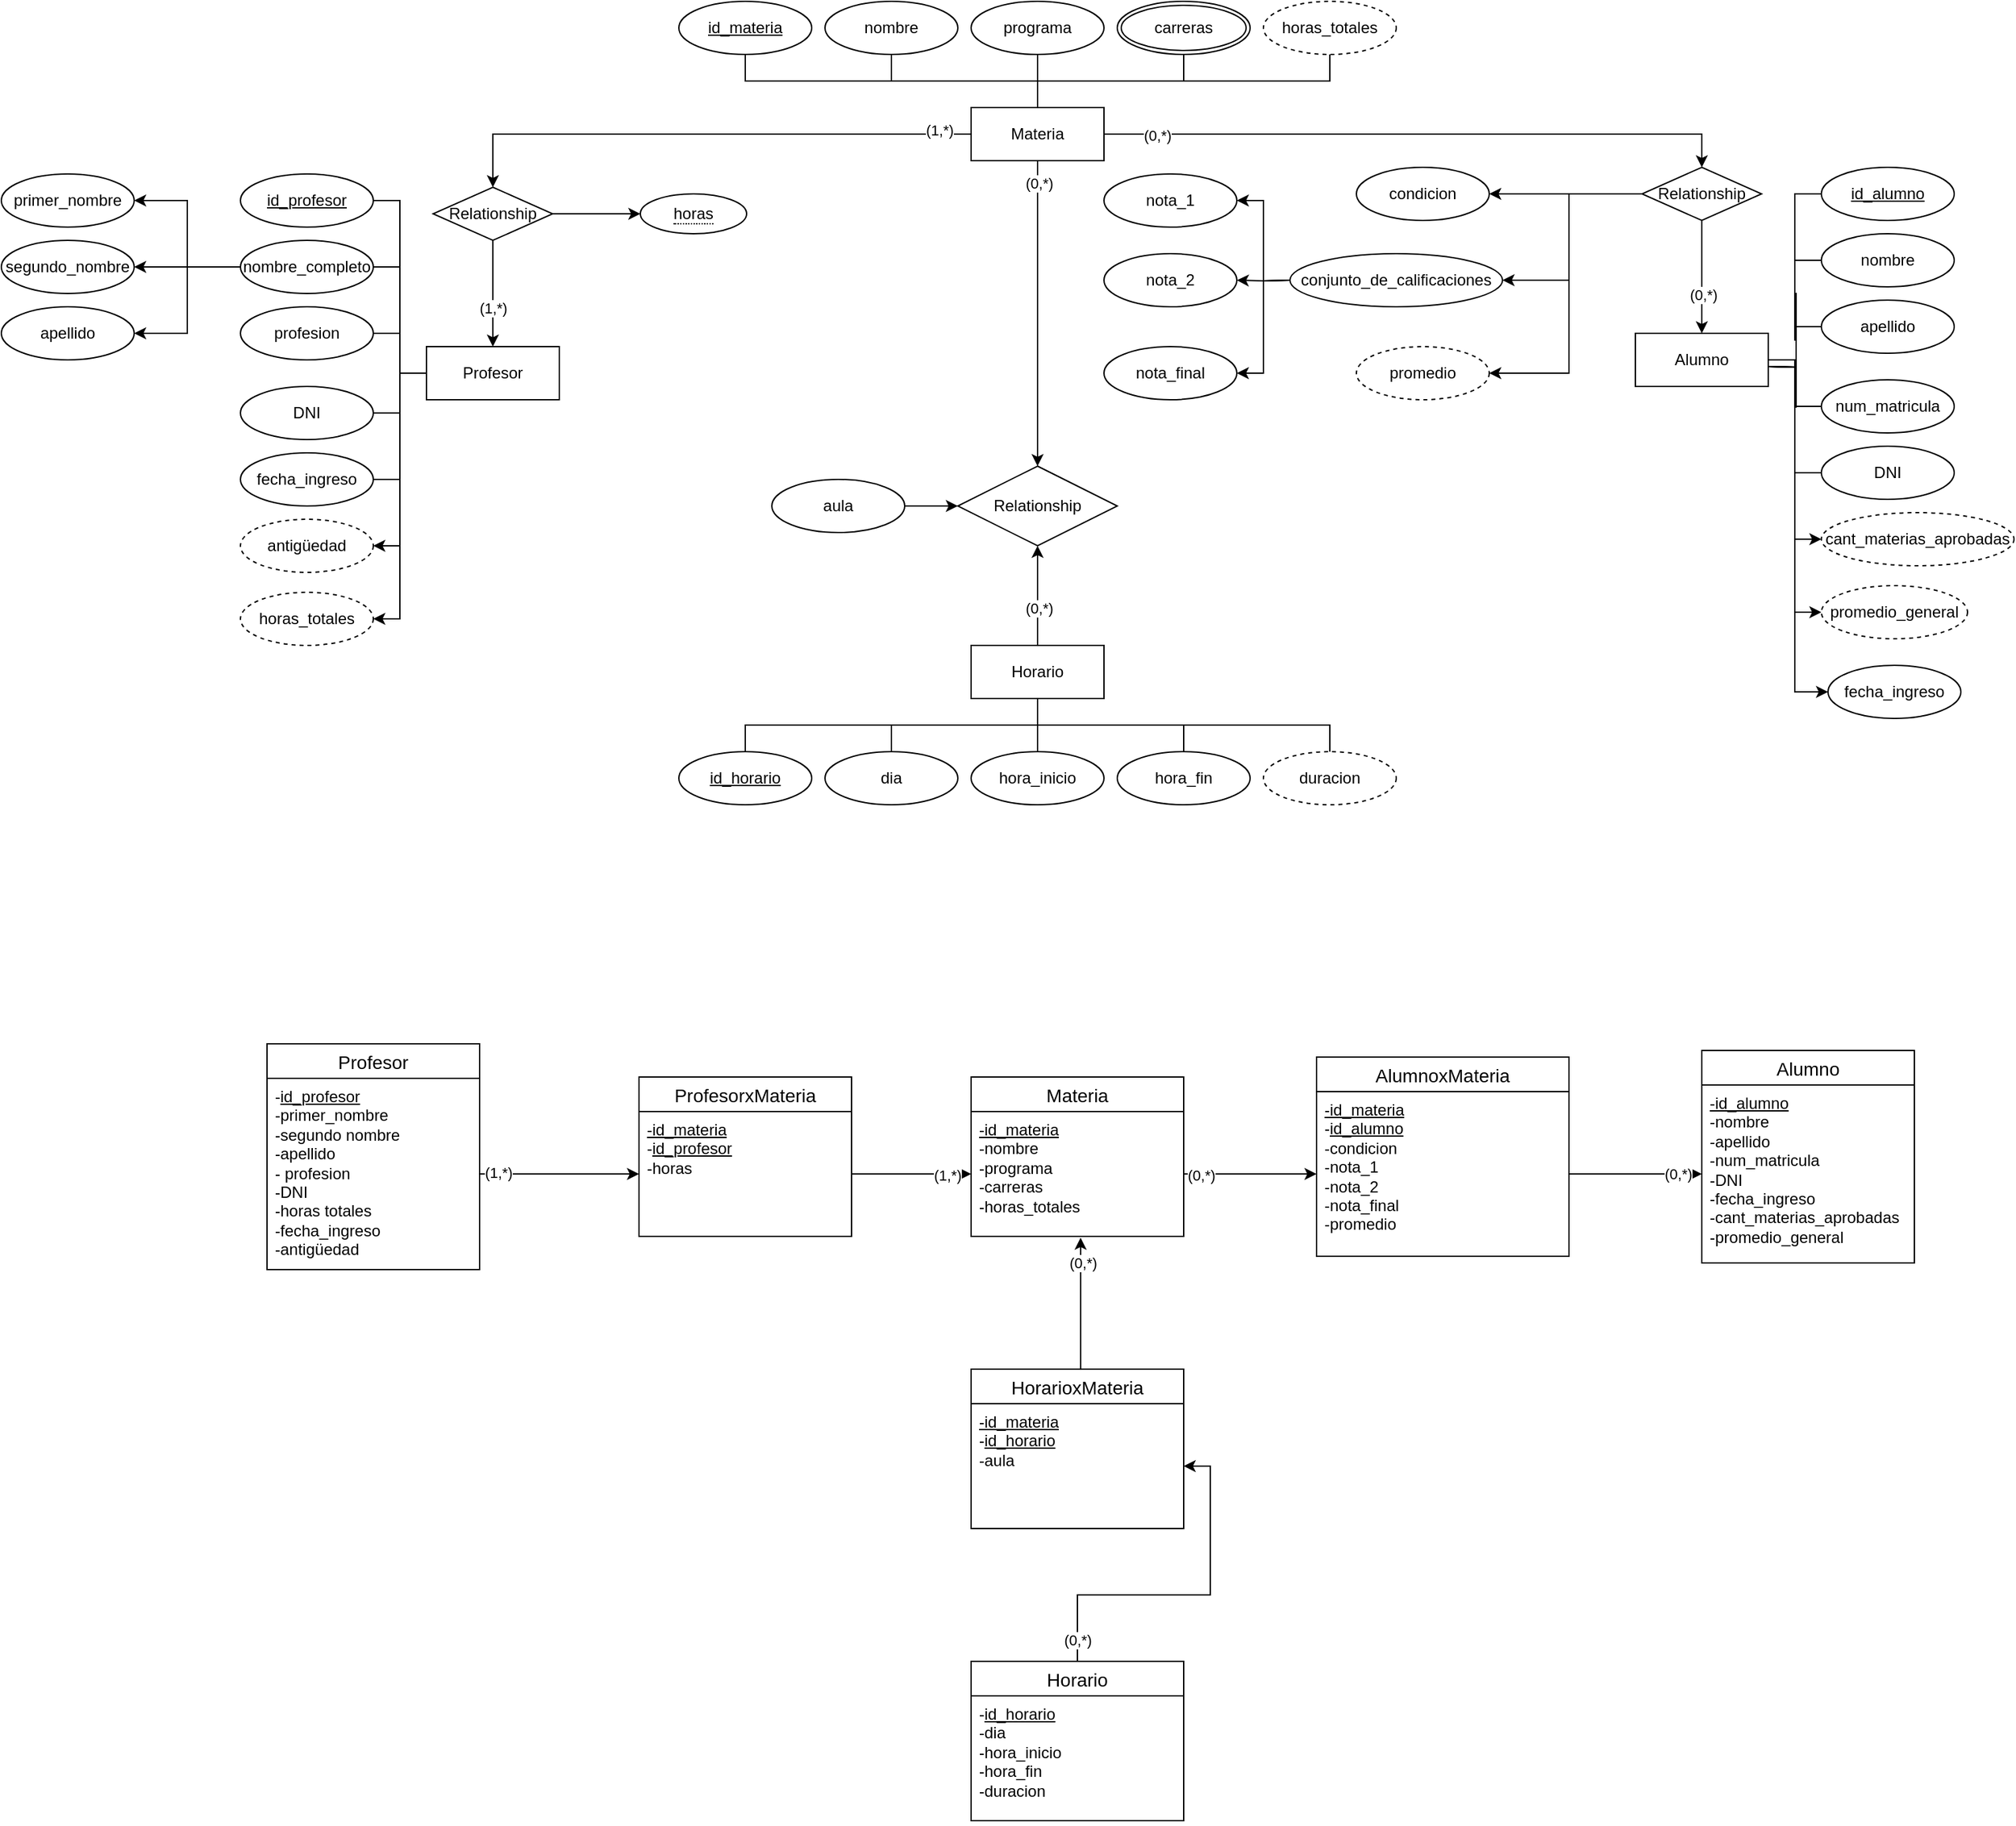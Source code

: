 <mxfile version="21.1.2" type="device">
  <diagram name="Página-1" id="XmGxFaE3mnlU_NUjQFGg">
    <mxGraphModel dx="798" dy="582" grid="1" gridSize="10" guides="1" tooltips="1" connect="1" arrows="1" fold="1" page="0" pageScale="1" pageWidth="827" pageHeight="1169" math="0" shadow="0">
      <root>
        <mxCell id="0" />
        <mxCell id="1" parent="0" />
        <mxCell id="asxP7VaCUAAhCk6-8vd_-1" value="id_materia" style="ellipse;whiteSpace=wrap;html=1;align=center;fontStyle=4;rounded=0;" vertex="1" parent="1">
          <mxGeometry x="1270" y="120" width="100" height="40" as="geometry" />
        </mxCell>
        <mxCell id="asxP7VaCUAAhCk6-8vd_-2" value="nombre" style="ellipse;whiteSpace=wrap;html=1;align=center;rounded=0;" vertex="1" parent="1">
          <mxGeometry x="1380" y="120" width="100" height="40" as="geometry" />
        </mxCell>
        <mxCell id="asxP7VaCUAAhCk6-8vd_-3" value="programa" style="ellipse;whiteSpace=wrap;html=1;align=center;rounded=0;" vertex="1" parent="1">
          <mxGeometry x="1490" y="120" width="100" height="40" as="geometry" />
        </mxCell>
        <mxCell id="asxP7VaCUAAhCk6-8vd_-6" style="edgeStyle=orthogonalEdgeStyle;rounded=0;orthogonalLoop=1;jettySize=auto;html=1;endArrow=none;endFill=0;" edge="1" parent="1" source="asxP7VaCUAAhCk6-8vd_-11" target="asxP7VaCUAAhCk6-8vd_-1">
          <mxGeometry relative="1" as="geometry">
            <Array as="points">
              <mxPoint x="1540" y="180" />
              <mxPoint x="1320" y="180" />
            </Array>
          </mxGeometry>
        </mxCell>
        <mxCell id="asxP7VaCUAAhCk6-8vd_-7" style="edgeStyle=orthogonalEdgeStyle;rounded=0;orthogonalLoop=1;jettySize=auto;html=1;entryX=0.5;entryY=1;entryDx=0;entryDy=0;endArrow=none;endFill=0;" edge="1" parent="1" source="asxP7VaCUAAhCk6-8vd_-11" target="asxP7VaCUAAhCk6-8vd_-2">
          <mxGeometry relative="1" as="geometry">
            <Array as="points">
              <mxPoint x="1540" y="180" />
              <mxPoint x="1430" y="180" />
            </Array>
          </mxGeometry>
        </mxCell>
        <mxCell id="asxP7VaCUAAhCk6-8vd_-8" style="edgeStyle=orthogonalEdgeStyle;rounded=0;orthogonalLoop=1;jettySize=auto;html=1;entryX=0.5;entryY=1;entryDx=0;entryDy=0;endArrow=none;endFill=0;" edge="1" parent="1" source="asxP7VaCUAAhCk6-8vd_-11" target="asxP7VaCUAAhCk6-8vd_-3">
          <mxGeometry relative="1" as="geometry" />
        </mxCell>
        <mxCell id="asxP7VaCUAAhCk6-8vd_-9" style="edgeStyle=orthogonalEdgeStyle;rounded=0;orthogonalLoop=1;jettySize=auto;html=1;endArrow=none;endFill=0;" edge="1" parent="1" source="asxP7VaCUAAhCk6-8vd_-11">
          <mxGeometry relative="1" as="geometry">
            <Array as="points">
              <mxPoint x="1540" y="180" />
              <mxPoint x="1650" y="180" />
            </Array>
            <mxPoint x="1650" y="160" as="targetPoint" />
          </mxGeometry>
        </mxCell>
        <mxCell id="asxP7VaCUAAhCk6-8vd_-10" style="edgeStyle=orthogonalEdgeStyle;rounded=0;orthogonalLoop=1;jettySize=auto;html=1;endArrow=none;endFill=0;" edge="1" parent="1" source="asxP7VaCUAAhCk6-8vd_-11">
          <mxGeometry relative="1" as="geometry">
            <Array as="points">
              <mxPoint x="1540" y="180" />
              <mxPoint x="1760" y="180" />
            </Array>
            <mxPoint x="1760" y="160" as="targetPoint" />
          </mxGeometry>
        </mxCell>
        <mxCell id="asxP7VaCUAAhCk6-8vd_-62" style="edgeStyle=orthogonalEdgeStyle;rounded=0;orthogonalLoop=1;jettySize=auto;html=1;entryX=0.5;entryY=0;entryDx=0;entryDy=0;" edge="1" parent="1" source="asxP7VaCUAAhCk6-8vd_-11" target="asxP7VaCUAAhCk6-8vd_-61">
          <mxGeometry relative="1" as="geometry" />
        </mxCell>
        <mxCell id="asxP7VaCUAAhCk6-8vd_-108" value="(1,*)" style="edgeLabel;html=1;align=center;verticalAlign=middle;resizable=0;points=[];" vertex="1" connectable="0" parent="asxP7VaCUAAhCk6-8vd_-62">
          <mxGeometry x="-0.885" y="-3" relative="1" as="geometry">
            <mxPoint x="-1" as="offset" />
          </mxGeometry>
        </mxCell>
        <mxCell id="asxP7VaCUAAhCk6-8vd_-65" style="edgeStyle=orthogonalEdgeStyle;rounded=0;orthogonalLoop=1;jettySize=auto;html=1;entryX=0.5;entryY=0;entryDx=0;entryDy=0;" edge="1" parent="1" source="asxP7VaCUAAhCk6-8vd_-11" target="asxP7VaCUAAhCk6-8vd_-64">
          <mxGeometry relative="1" as="geometry" />
        </mxCell>
        <mxCell id="asxP7VaCUAAhCk6-8vd_-110" value="(0,*)" style="edgeLabel;html=1;align=center;verticalAlign=middle;resizable=0;points=[];" vertex="1" connectable="0" parent="asxP7VaCUAAhCk6-8vd_-65">
          <mxGeometry x="-0.833" y="-1" relative="1" as="geometry">
            <mxPoint as="offset" />
          </mxGeometry>
        </mxCell>
        <mxCell id="asxP7VaCUAAhCk6-8vd_-69" style="edgeStyle=orthogonalEdgeStyle;rounded=0;orthogonalLoop=1;jettySize=auto;html=1;entryX=0.5;entryY=0;entryDx=0;entryDy=0;" edge="1" parent="1" source="asxP7VaCUAAhCk6-8vd_-11" target="asxP7VaCUAAhCk6-8vd_-68">
          <mxGeometry relative="1" as="geometry" />
        </mxCell>
        <mxCell id="asxP7VaCUAAhCk6-8vd_-111" value="(0,*)" style="edgeLabel;html=1;align=center;verticalAlign=middle;resizable=0;points=[];" vertex="1" connectable="0" parent="asxP7VaCUAAhCk6-8vd_-69">
          <mxGeometry x="-0.855" y="1" relative="1" as="geometry">
            <mxPoint as="offset" />
          </mxGeometry>
        </mxCell>
        <mxCell id="asxP7VaCUAAhCk6-8vd_-11" value="Materia" style="rounded=0;arcSize=10;whiteSpace=wrap;html=1;align=center;" vertex="1" parent="1">
          <mxGeometry x="1490" y="200" width="100" height="40" as="geometry" />
        </mxCell>
        <mxCell id="asxP7VaCUAAhCk6-8vd_-12" value="horas_totales" style="ellipse;whiteSpace=wrap;html=1;align=center;dashed=1;" vertex="1" parent="1">
          <mxGeometry x="1710" y="120" width="100" height="40" as="geometry" />
        </mxCell>
        <mxCell id="asxP7VaCUAAhCk6-8vd_-13" value="carreras" style="ellipse;shape=doubleEllipse;margin=3;whiteSpace=wrap;html=1;align=center;" vertex="1" parent="1">
          <mxGeometry x="1600" y="120" width="100" height="40" as="geometry" />
        </mxCell>
        <mxCell id="asxP7VaCUAAhCk6-8vd_-32" style="edgeStyle=orthogonalEdgeStyle;rounded=0;orthogonalLoop=1;jettySize=auto;html=1;entryX=0;entryY=0.5;entryDx=0;entryDy=0;endArrow=none;endFill=0;" edge="1" parent="1" target="asxP7VaCUAAhCk6-8vd_-39">
          <mxGeometry relative="1" as="geometry">
            <mxPoint x="2090" y="395" as="sourcePoint" />
          </mxGeometry>
        </mxCell>
        <mxCell id="asxP7VaCUAAhCk6-8vd_-33" style="edgeStyle=orthogonalEdgeStyle;rounded=0;orthogonalLoop=1;jettySize=auto;html=1;entryX=0;entryY=0.5;entryDx=0;entryDy=0;endArrow=none;endFill=0;" edge="1" parent="1" target="asxP7VaCUAAhCk6-8vd_-40">
          <mxGeometry relative="1" as="geometry">
            <mxPoint x="2128" y="305" as="targetPoint" />
            <mxPoint x="2090" y="395" as="sourcePoint" />
          </mxGeometry>
        </mxCell>
        <mxCell id="asxP7VaCUAAhCk6-8vd_-34" style="edgeStyle=orthogonalEdgeStyle;rounded=0;orthogonalLoop=1;jettySize=auto;html=1;entryX=0;entryY=0.5;entryDx=0;entryDy=0;endArrow=none;endFill=0;" edge="1" parent="1" target="asxP7VaCUAAhCk6-8vd_-41">
          <mxGeometry relative="1" as="geometry">
            <mxPoint x="2090" y="395" as="sourcePoint" />
          </mxGeometry>
        </mxCell>
        <mxCell id="asxP7VaCUAAhCk6-8vd_-35" style="edgeStyle=orthogonalEdgeStyle;rounded=0;orthogonalLoop=1;jettySize=auto;html=1;entryX=0;entryY=0.5;entryDx=0;entryDy=0;endArrow=none;endFill=0;" edge="1" parent="1" target="asxP7VaCUAAhCk6-8vd_-42">
          <mxGeometry relative="1" as="geometry">
            <mxPoint x="2090" y="395" as="sourcePoint" />
          </mxGeometry>
        </mxCell>
        <mxCell id="asxP7VaCUAAhCk6-8vd_-36" style="edgeStyle=orthogonalEdgeStyle;rounded=0;orthogonalLoop=1;jettySize=auto;html=1;entryX=0;entryY=0.5;entryDx=0;entryDy=0;endArrow=none;endFill=0;" edge="1" parent="1" target="asxP7VaCUAAhCk6-8vd_-43">
          <mxGeometry relative="1" as="geometry">
            <mxPoint x="2090" y="395" as="sourcePoint" />
          </mxGeometry>
        </mxCell>
        <mxCell id="asxP7VaCUAAhCk6-8vd_-46" style="edgeStyle=orthogonalEdgeStyle;rounded=0;orthogonalLoop=1;jettySize=auto;html=1;entryX=0;entryY=0.5;entryDx=0;entryDy=0;" edge="1" parent="1" target="asxP7VaCUAAhCk6-8vd_-45">
          <mxGeometry relative="1" as="geometry">
            <mxPoint x="2090" y="395" as="sourcePoint" />
            <Array as="points">
              <mxPoint x="2090" y="390" />
              <mxPoint x="2110" y="390" />
              <mxPoint x="2110" y="580" />
            </Array>
          </mxGeometry>
        </mxCell>
        <mxCell id="asxP7VaCUAAhCk6-8vd_-60" style="edgeStyle=orthogonalEdgeStyle;rounded=0;orthogonalLoop=1;jettySize=auto;html=1;entryX=0;entryY=0.5;entryDx=0;entryDy=0;" edge="1" parent="1" target="asxP7VaCUAAhCk6-8vd_-59">
          <mxGeometry relative="1" as="geometry">
            <mxPoint x="2090" y="395" as="sourcePoint" />
            <Array as="points">
              <mxPoint x="2090" y="390" />
              <mxPoint x="2110" y="390" />
              <mxPoint x="2110" y="525" />
            </Array>
          </mxGeometry>
        </mxCell>
        <mxCell id="asxP7VaCUAAhCk6-8vd_-107" style="edgeStyle=orthogonalEdgeStyle;rounded=0;orthogonalLoop=1;jettySize=auto;html=1;entryX=0;entryY=0.5;entryDx=0;entryDy=0;" edge="1" parent="1" source="asxP7VaCUAAhCk6-8vd_-38" target="asxP7VaCUAAhCk6-8vd_-106">
          <mxGeometry relative="1" as="geometry">
            <Array as="points">
              <mxPoint x="2110" y="390" />
              <mxPoint x="2110" y="640" />
            </Array>
          </mxGeometry>
        </mxCell>
        <mxCell id="asxP7VaCUAAhCk6-8vd_-38" value="Alumno" style="rounded=0;arcSize=10;whiteSpace=wrap;html=1;align=center;" vertex="1" parent="1">
          <mxGeometry x="1990" y="370" width="100" height="40" as="geometry" />
        </mxCell>
        <mxCell id="asxP7VaCUAAhCk6-8vd_-39" value="id_alumno" style="ellipse;whiteSpace=wrap;html=1;align=center;fontStyle=4;rounded=0;" vertex="1" parent="1">
          <mxGeometry x="2130" y="245" width="100" height="40" as="geometry" />
        </mxCell>
        <mxCell id="asxP7VaCUAAhCk6-8vd_-40" value="nombre" style="ellipse;whiteSpace=wrap;html=1;align=center;rounded=0;" vertex="1" parent="1">
          <mxGeometry x="2130" y="295" width="100" height="40" as="geometry" />
        </mxCell>
        <mxCell id="asxP7VaCUAAhCk6-8vd_-41" value="apellido" style="ellipse;whiteSpace=wrap;html=1;align=center;rounded=0;" vertex="1" parent="1">
          <mxGeometry x="2130" y="345" width="100" height="40" as="geometry" />
        </mxCell>
        <mxCell id="asxP7VaCUAAhCk6-8vd_-42" value="num_matricula" style="ellipse;whiteSpace=wrap;html=1;align=center;rounded=0;" vertex="1" parent="1">
          <mxGeometry x="2130" y="405" width="100" height="40" as="geometry" />
        </mxCell>
        <mxCell id="asxP7VaCUAAhCk6-8vd_-43" value="DNI" style="ellipse;whiteSpace=wrap;html=1;align=center;rounded=0;" vertex="1" parent="1">
          <mxGeometry x="2130" y="455" width="100" height="40" as="geometry" />
        </mxCell>
        <mxCell id="asxP7VaCUAAhCk6-8vd_-45" value="promedio_general" style="ellipse;whiteSpace=wrap;html=1;align=center;dashed=1;" vertex="1" parent="1">
          <mxGeometry x="2130" y="560" width="110" height="40" as="geometry" />
        </mxCell>
        <mxCell id="asxP7VaCUAAhCk6-8vd_-47" value="id_horario" style="ellipse;whiteSpace=wrap;html=1;align=center;fontStyle=4;rounded=0;" vertex="1" parent="1">
          <mxGeometry x="1270" y="685" width="100" height="40" as="geometry" />
        </mxCell>
        <mxCell id="asxP7VaCUAAhCk6-8vd_-48" value="dia" style="ellipse;whiteSpace=wrap;html=1;align=center;rounded=0;" vertex="1" parent="1">
          <mxGeometry x="1380" y="685" width="100" height="40" as="geometry" />
        </mxCell>
        <mxCell id="asxP7VaCUAAhCk6-8vd_-49" value="hora_inicio" style="ellipse;whiteSpace=wrap;html=1;align=center;rounded=0;" vertex="1" parent="1">
          <mxGeometry x="1490" y="685" width="100" height="40" as="geometry" />
        </mxCell>
        <mxCell id="asxP7VaCUAAhCk6-8vd_-50" value="hora_fin" style="ellipse;whiteSpace=wrap;html=1;align=center;rounded=0;" vertex="1" parent="1">
          <mxGeometry x="1600" y="685" width="100" height="40" as="geometry" />
        </mxCell>
        <mxCell id="asxP7VaCUAAhCk6-8vd_-52" style="edgeStyle=orthogonalEdgeStyle;rounded=0;orthogonalLoop=1;jettySize=auto;html=1;entryX=0.5;entryY=0;entryDx=0;entryDy=0;endArrow=none;endFill=0;" edge="1" parent="1" source="asxP7VaCUAAhCk6-8vd_-57" target="asxP7VaCUAAhCk6-8vd_-47">
          <mxGeometry relative="1" as="geometry">
            <Array as="points">
              <mxPoint x="1540" y="665" />
              <mxPoint x="1320" y="665" />
            </Array>
          </mxGeometry>
        </mxCell>
        <mxCell id="asxP7VaCUAAhCk6-8vd_-53" style="edgeStyle=orthogonalEdgeStyle;rounded=0;orthogonalLoop=1;jettySize=auto;html=1;entryX=0.5;entryY=0;entryDx=0;entryDy=0;endArrow=none;endFill=0;" edge="1" parent="1" source="asxP7VaCUAAhCk6-8vd_-57" target="asxP7VaCUAAhCk6-8vd_-48">
          <mxGeometry relative="1" as="geometry">
            <Array as="points">
              <mxPoint x="1540" y="665" />
              <mxPoint x="1430" y="665" />
            </Array>
          </mxGeometry>
        </mxCell>
        <mxCell id="asxP7VaCUAAhCk6-8vd_-54" style="edgeStyle=orthogonalEdgeStyle;rounded=0;orthogonalLoop=1;jettySize=auto;html=1;entryX=0.5;entryY=0;entryDx=0;entryDy=0;endArrow=none;endFill=0;" edge="1" parent="1" source="asxP7VaCUAAhCk6-8vd_-57" target="asxP7VaCUAAhCk6-8vd_-49">
          <mxGeometry relative="1" as="geometry" />
        </mxCell>
        <mxCell id="asxP7VaCUAAhCk6-8vd_-55" style="edgeStyle=orthogonalEdgeStyle;rounded=0;orthogonalLoop=1;jettySize=auto;html=1;endArrow=none;endFill=0;" edge="1" parent="1" source="asxP7VaCUAAhCk6-8vd_-57" target="asxP7VaCUAAhCk6-8vd_-50">
          <mxGeometry relative="1" as="geometry">
            <Array as="points">
              <mxPoint x="1540" y="665" />
              <mxPoint x="1650" y="665" />
            </Array>
          </mxGeometry>
        </mxCell>
        <mxCell id="asxP7VaCUAAhCk6-8vd_-56" style="edgeStyle=orthogonalEdgeStyle;rounded=0;orthogonalLoop=1;jettySize=auto;html=1;entryX=0.5;entryY=0;entryDx=0;entryDy=0;endArrow=none;endFill=0;" edge="1" parent="1" source="asxP7VaCUAAhCk6-8vd_-57">
          <mxGeometry relative="1" as="geometry">
            <Array as="points">
              <mxPoint x="1540" y="665" />
              <mxPoint x="1760" y="665" />
            </Array>
            <mxPoint x="1760" y="685" as="targetPoint" />
          </mxGeometry>
        </mxCell>
        <mxCell id="asxP7VaCUAAhCk6-8vd_-70" style="edgeStyle=orthogonalEdgeStyle;rounded=0;orthogonalLoop=1;jettySize=auto;html=1;entryX=0.5;entryY=1;entryDx=0;entryDy=0;" edge="1" parent="1" source="asxP7VaCUAAhCk6-8vd_-57" target="asxP7VaCUAAhCk6-8vd_-68">
          <mxGeometry relative="1" as="geometry" />
        </mxCell>
        <mxCell id="asxP7VaCUAAhCk6-8vd_-112" value="(0,*)" style="edgeLabel;html=1;align=center;verticalAlign=middle;resizable=0;points=[];" vertex="1" connectable="0" parent="asxP7VaCUAAhCk6-8vd_-70">
          <mxGeometry x="-0.246" y="-1" relative="1" as="geometry">
            <mxPoint as="offset" />
          </mxGeometry>
        </mxCell>
        <mxCell id="asxP7VaCUAAhCk6-8vd_-57" value="Horario" style="rounded=0;arcSize=10;whiteSpace=wrap;html=1;align=center;" vertex="1" parent="1">
          <mxGeometry x="1490" y="605" width="100" height="40" as="geometry" />
        </mxCell>
        <mxCell id="asxP7VaCUAAhCk6-8vd_-58" value="duracion" style="ellipse;whiteSpace=wrap;html=1;align=center;dashed=1;" vertex="1" parent="1">
          <mxGeometry x="1710" y="685" width="100" height="40" as="geometry" />
        </mxCell>
        <mxCell id="asxP7VaCUAAhCk6-8vd_-59" value="cant_materias_aprobadas" style="ellipse;whiteSpace=wrap;html=1;align=center;dashed=1;" vertex="1" parent="1">
          <mxGeometry x="2130" y="505" width="145" height="40" as="geometry" />
        </mxCell>
        <mxCell id="asxP7VaCUAAhCk6-8vd_-66" style="edgeStyle=orthogonalEdgeStyle;rounded=0;orthogonalLoop=1;jettySize=auto;html=1;entryX=0.5;entryY=0;entryDx=0;entryDy=0;" edge="1" parent="1" source="asxP7VaCUAAhCk6-8vd_-64" target="asxP7VaCUAAhCk6-8vd_-38">
          <mxGeometry relative="1" as="geometry" />
        </mxCell>
        <mxCell id="asxP7VaCUAAhCk6-8vd_-105" value="(0,*)" style="edgeLabel;html=1;align=center;verticalAlign=middle;resizable=0;points=[];" vertex="1" connectable="0" parent="asxP7VaCUAAhCk6-8vd_-66">
          <mxGeometry x="0.321" y="1" relative="1" as="geometry">
            <mxPoint as="offset" />
          </mxGeometry>
        </mxCell>
        <mxCell id="asxP7VaCUAAhCk6-8vd_-84" style="edgeStyle=orthogonalEdgeStyle;rounded=0;orthogonalLoop=1;jettySize=auto;html=1;entryX=1;entryY=0.5;entryDx=0;entryDy=0;" edge="1" parent="1" source="asxP7VaCUAAhCk6-8vd_-64" target="asxP7VaCUAAhCk6-8vd_-73">
          <mxGeometry relative="1" as="geometry" />
        </mxCell>
        <mxCell id="asxP7VaCUAAhCk6-8vd_-85" style="edgeStyle=orthogonalEdgeStyle;rounded=0;orthogonalLoop=1;jettySize=auto;html=1;entryX=1;entryY=0.5;entryDx=0;entryDy=0;" edge="1" parent="1" source="asxP7VaCUAAhCk6-8vd_-64">
          <mxGeometry relative="1" as="geometry">
            <mxPoint x="1890" y="330" as="targetPoint" />
            <Array as="points">
              <mxPoint x="1940" y="265" />
              <mxPoint x="1940" y="330" />
            </Array>
          </mxGeometry>
        </mxCell>
        <mxCell id="asxP7VaCUAAhCk6-8vd_-86" style="edgeStyle=orthogonalEdgeStyle;rounded=0;orthogonalLoop=1;jettySize=auto;html=1;entryX=1;entryY=0.5;entryDx=0;entryDy=0;" edge="1" parent="1" source="asxP7VaCUAAhCk6-8vd_-64" target="asxP7VaCUAAhCk6-8vd_-74">
          <mxGeometry relative="1" as="geometry">
            <Array as="points">
              <mxPoint x="1940" y="265" />
              <mxPoint x="1940" y="400" />
            </Array>
          </mxGeometry>
        </mxCell>
        <mxCell id="asxP7VaCUAAhCk6-8vd_-64" value="Relationship" style="shape=rhombus;perimeter=rhombusPerimeter;whiteSpace=wrap;html=1;align=center;" vertex="1" parent="1">
          <mxGeometry x="1995" y="245" width="90" height="40" as="geometry" />
        </mxCell>
        <mxCell id="asxP7VaCUAAhCk6-8vd_-68" value="Relationship" style="shape=rhombus;perimeter=rhombusPerimeter;whiteSpace=wrap;html=1;align=center;" vertex="1" parent="1">
          <mxGeometry x="1480" y="470" width="120" height="60" as="geometry" />
        </mxCell>
        <mxCell id="asxP7VaCUAAhCk6-8vd_-71" value="&lt;span style=&quot;border-bottom: 1px dotted&quot;&gt;horas&lt;/span&gt;" style="ellipse;whiteSpace=wrap;html=1;align=center;" vertex="1" parent="1">
          <mxGeometry x="1241" y="265" width="80" height="30" as="geometry" />
        </mxCell>
        <mxCell id="asxP7VaCUAAhCk6-8vd_-72" style="edgeStyle=orthogonalEdgeStyle;rounded=0;orthogonalLoop=1;jettySize=auto;html=1;entryX=0;entryY=0.5;entryDx=0;entryDy=0;" edge="1" parent="1" source="asxP7VaCUAAhCk6-8vd_-61" target="asxP7VaCUAAhCk6-8vd_-71">
          <mxGeometry relative="1" as="geometry" />
        </mxCell>
        <mxCell id="asxP7VaCUAAhCk6-8vd_-15" value="id_profesor" style="ellipse;whiteSpace=wrap;html=1;align=center;fontStyle=4;rounded=0;" vertex="1" parent="1">
          <mxGeometry x="940" y="250" width="100" height="40" as="geometry" />
        </mxCell>
        <mxCell id="asxP7VaCUAAhCk6-8vd_-101" style="edgeStyle=orthogonalEdgeStyle;rounded=0;orthogonalLoop=1;jettySize=auto;html=1;entryX=1;entryY=0.5;entryDx=0;entryDy=0;" edge="1" parent="1" source="asxP7VaCUAAhCk6-8vd_-16" target="asxP7VaCUAAhCk6-8vd_-98">
          <mxGeometry relative="1" as="geometry" />
        </mxCell>
        <mxCell id="asxP7VaCUAAhCk6-8vd_-102" style="edgeStyle=orthogonalEdgeStyle;rounded=0;orthogonalLoop=1;jettySize=auto;html=1;entryX=1;entryY=0.5;entryDx=0;entryDy=0;" edge="1" parent="1" source="asxP7VaCUAAhCk6-8vd_-16" target="asxP7VaCUAAhCk6-8vd_-99">
          <mxGeometry relative="1" as="geometry" />
        </mxCell>
        <mxCell id="asxP7VaCUAAhCk6-8vd_-103" style="edgeStyle=orthogonalEdgeStyle;rounded=0;orthogonalLoop=1;jettySize=auto;html=1;entryX=1;entryY=0.5;entryDx=0;entryDy=0;" edge="1" parent="1" source="asxP7VaCUAAhCk6-8vd_-16" target="asxP7VaCUAAhCk6-8vd_-100">
          <mxGeometry relative="1" as="geometry" />
        </mxCell>
        <mxCell id="asxP7VaCUAAhCk6-8vd_-16" value="nombre_completo" style="ellipse;whiteSpace=wrap;html=1;align=center;rounded=0;" vertex="1" parent="1">
          <mxGeometry x="940" y="300" width="100" height="40" as="geometry" />
        </mxCell>
        <mxCell id="asxP7VaCUAAhCk6-8vd_-17" value="profesion" style="ellipse;whiteSpace=wrap;html=1;align=center;rounded=0;" vertex="1" parent="1">
          <mxGeometry x="940" y="350" width="100" height="40" as="geometry" />
        </mxCell>
        <mxCell id="asxP7VaCUAAhCk6-8vd_-18" value="DNI" style="ellipse;whiteSpace=wrap;html=1;align=center;rounded=0;" vertex="1" parent="1">
          <mxGeometry x="940" y="410" width="100" height="40" as="geometry" />
        </mxCell>
        <mxCell id="asxP7VaCUAAhCk6-8vd_-19" value="fecha_ingreso" style="ellipse;whiteSpace=wrap;html=1;align=center;rounded=0;" vertex="1" parent="1">
          <mxGeometry x="940" y="460" width="100" height="40" as="geometry" />
        </mxCell>
        <mxCell id="asxP7VaCUAAhCk6-8vd_-21" style="edgeStyle=orthogonalEdgeStyle;rounded=0;orthogonalLoop=1;jettySize=auto;html=1;entryX=1;entryY=0.5;entryDx=0;entryDy=0;endArrow=none;endFill=0;" edge="1" parent="1" source="asxP7VaCUAAhCk6-8vd_-27" target="asxP7VaCUAAhCk6-8vd_-15">
          <mxGeometry relative="1" as="geometry" />
        </mxCell>
        <mxCell id="asxP7VaCUAAhCk6-8vd_-22" style="edgeStyle=orthogonalEdgeStyle;rounded=0;orthogonalLoop=1;jettySize=auto;html=1;entryX=1;entryY=0.5;entryDx=0;entryDy=0;endArrow=none;endFill=0;" edge="1" parent="1" source="asxP7VaCUAAhCk6-8vd_-27" target="asxP7VaCUAAhCk6-8vd_-16">
          <mxGeometry relative="1" as="geometry" />
        </mxCell>
        <mxCell id="asxP7VaCUAAhCk6-8vd_-23" style="edgeStyle=orthogonalEdgeStyle;rounded=0;orthogonalLoop=1;jettySize=auto;html=1;entryX=1;entryY=0.5;entryDx=0;entryDy=0;endArrow=none;endFill=0;" edge="1" parent="1" source="asxP7VaCUAAhCk6-8vd_-27" target="asxP7VaCUAAhCk6-8vd_-17">
          <mxGeometry relative="1" as="geometry" />
        </mxCell>
        <mxCell id="asxP7VaCUAAhCk6-8vd_-24" style="edgeStyle=orthogonalEdgeStyle;rounded=0;orthogonalLoop=1;jettySize=auto;html=1;entryX=1;entryY=0.5;entryDx=0;entryDy=0;endArrow=none;endFill=0;" edge="1" parent="1" source="asxP7VaCUAAhCk6-8vd_-27" target="asxP7VaCUAAhCk6-8vd_-18">
          <mxGeometry relative="1" as="geometry" />
        </mxCell>
        <mxCell id="asxP7VaCUAAhCk6-8vd_-25" style="edgeStyle=orthogonalEdgeStyle;rounded=0;orthogonalLoop=1;jettySize=auto;html=1;entryX=1;entryY=0.5;entryDx=0;entryDy=0;endArrow=none;endFill=0;" edge="1" parent="1" source="asxP7VaCUAAhCk6-8vd_-27" target="asxP7VaCUAAhCk6-8vd_-19">
          <mxGeometry relative="1" as="geometry" />
        </mxCell>
        <mxCell id="asxP7VaCUAAhCk6-8vd_-30" style="edgeStyle=orthogonalEdgeStyle;rounded=0;orthogonalLoop=1;jettySize=auto;html=1;entryX=1;entryY=0.5;entryDx=0;entryDy=0;" edge="1" parent="1" source="asxP7VaCUAAhCk6-8vd_-27" target="asxP7VaCUAAhCk6-8vd_-29">
          <mxGeometry relative="1" as="geometry" />
        </mxCell>
        <mxCell id="asxP7VaCUAAhCk6-8vd_-27" value="Profesor" style="rounded=0;arcSize=10;whiteSpace=wrap;html=1;align=center;" vertex="1" parent="1">
          <mxGeometry x="1080" y="380" width="100" height="40" as="geometry" />
        </mxCell>
        <mxCell id="asxP7VaCUAAhCk6-8vd_-29" value="antigüedad" style="ellipse;whiteSpace=wrap;html=1;align=center;dashed=1;" vertex="1" parent="1">
          <mxGeometry x="940" y="510" width="100" height="40" as="geometry" />
        </mxCell>
        <mxCell id="asxP7VaCUAAhCk6-8vd_-63" style="edgeStyle=orthogonalEdgeStyle;rounded=0;orthogonalLoop=1;jettySize=auto;html=1;entryX=0.5;entryY=0;entryDx=0;entryDy=0;" edge="1" parent="1" source="asxP7VaCUAAhCk6-8vd_-61" target="asxP7VaCUAAhCk6-8vd_-27">
          <mxGeometry relative="1" as="geometry" />
        </mxCell>
        <mxCell id="asxP7VaCUAAhCk6-8vd_-104" value="(1,*)" style="edgeLabel;html=1;align=center;verticalAlign=middle;resizable=0;points=[];" vertex="1" connectable="0" parent="asxP7VaCUAAhCk6-8vd_-63">
          <mxGeometry x="0.257" relative="1" as="geometry">
            <mxPoint as="offset" />
          </mxGeometry>
        </mxCell>
        <mxCell id="asxP7VaCUAAhCk6-8vd_-61" value="Relationship" style="shape=rhombus;perimeter=rhombusPerimeter;whiteSpace=wrap;html=1;align=center;" vertex="1" parent="1">
          <mxGeometry x="1085" y="260" width="90" height="40" as="geometry" />
        </mxCell>
        <mxCell id="asxP7VaCUAAhCk6-8vd_-28" value="horas_totales" style="ellipse;whiteSpace=wrap;html=1;align=center;dashed=1;" vertex="1" parent="1">
          <mxGeometry x="940" y="565" width="100" height="40" as="geometry" />
        </mxCell>
        <mxCell id="asxP7VaCUAAhCk6-8vd_-31" style="edgeStyle=orthogonalEdgeStyle;rounded=0;orthogonalLoop=1;jettySize=auto;html=1;entryX=1;entryY=0.5;entryDx=0;entryDy=0;" edge="1" parent="1" source="asxP7VaCUAAhCk6-8vd_-27" target="asxP7VaCUAAhCk6-8vd_-28">
          <mxGeometry relative="1" as="geometry" />
        </mxCell>
        <mxCell id="asxP7VaCUAAhCk6-8vd_-73" value="condicion" style="ellipse;whiteSpace=wrap;html=1;align=center;" vertex="1" parent="1">
          <mxGeometry x="1780" y="245" width="100" height="40" as="geometry" />
        </mxCell>
        <mxCell id="asxP7VaCUAAhCk6-8vd_-74" value="promedio" style="ellipse;whiteSpace=wrap;html=1;align=center;dashed=1;" vertex="1" parent="1">
          <mxGeometry x="1780" y="380" width="100" height="40" as="geometry" />
        </mxCell>
        <mxCell id="asxP7VaCUAAhCk6-8vd_-92" style="edgeStyle=orthogonalEdgeStyle;rounded=0;orthogonalLoop=1;jettySize=auto;html=1;entryX=1;entryY=0.5;entryDx=0;entryDy=0;" edge="1" parent="1" target="asxP7VaCUAAhCk6-8vd_-89">
          <mxGeometry relative="1" as="geometry">
            <mxPoint x="1730.0" y="330.034" as="sourcePoint" />
          </mxGeometry>
        </mxCell>
        <mxCell id="asxP7VaCUAAhCk6-8vd_-93" style="edgeStyle=orthogonalEdgeStyle;rounded=0;orthogonalLoop=1;jettySize=auto;html=1;entryX=1;entryY=0.5;entryDx=0;entryDy=0;" edge="1" parent="1" target="asxP7VaCUAAhCk6-8vd_-90">
          <mxGeometry relative="1" as="geometry">
            <mxPoint x="1730.0" y="330" as="sourcePoint" />
          </mxGeometry>
        </mxCell>
        <mxCell id="asxP7VaCUAAhCk6-8vd_-94" style="edgeStyle=orthogonalEdgeStyle;rounded=0;orthogonalLoop=1;jettySize=auto;html=1;entryX=1;entryY=0.5;entryDx=0;entryDy=0;" edge="1" parent="1" target="asxP7VaCUAAhCk6-8vd_-91">
          <mxGeometry relative="1" as="geometry">
            <mxPoint x="1730.0" y="330.034" as="sourcePoint" />
          </mxGeometry>
        </mxCell>
        <mxCell id="asxP7VaCUAAhCk6-8vd_-88" style="edgeStyle=orthogonalEdgeStyle;rounded=0;orthogonalLoop=1;jettySize=auto;html=1;" edge="1" parent="1" source="asxP7VaCUAAhCk6-8vd_-87" target="asxP7VaCUAAhCk6-8vd_-68">
          <mxGeometry relative="1" as="geometry" />
        </mxCell>
        <mxCell id="asxP7VaCUAAhCk6-8vd_-87" value="aula" style="ellipse;whiteSpace=wrap;html=1;align=center;" vertex="1" parent="1">
          <mxGeometry x="1340" y="480" width="100" height="40" as="geometry" />
        </mxCell>
        <mxCell id="asxP7VaCUAAhCk6-8vd_-89" value="nota_1" style="ellipse;whiteSpace=wrap;html=1;align=center;" vertex="1" parent="1">
          <mxGeometry x="1590" y="250" width="100" height="40" as="geometry" />
        </mxCell>
        <mxCell id="asxP7VaCUAAhCk6-8vd_-90" value="nota_2" style="ellipse;whiteSpace=wrap;html=1;align=center;" vertex="1" parent="1">
          <mxGeometry x="1590" y="310" width="100" height="40" as="geometry" />
        </mxCell>
        <mxCell id="asxP7VaCUAAhCk6-8vd_-91" value="nota_final" style="ellipse;whiteSpace=wrap;html=1;align=center;" vertex="1" parent="1">
          <mxGeometry x="1590" y="380" width="100" height="40" as="geometry" />
        </mxCell>
        <mxCell id="asxP7VaCUAAhCk6-8vd_-98" value="primer_nombre" style="ellipse;whiteSpace=wrap;html=1;align=center;" vertex="1" parent="1">
          <mxGeometry x="760" y="250" width="100" height="40" as="geometry" />
        </mxCell>
        <mxCell id="asxP7VaCUAAhCk6-8vd_-99" value="segundo_nombre" style="ellipse;whiteSpace=wrap;html=1;align=center;" vertex="1" parent="1">
          <mxGeometry x="760" y="300" width="100" height="40" as="geometry" />
        </mxCell>
        <mxCell id="asxP7VaCUAAhCk6-8vd_-100" value="apellido" style="ellipse;whiteSpace=wrap;html=1;align=center;" vertex="1" parent="1">
          <mxGeometry x="760" y="350" width="100" height="40" as="geometry" />
        </mxCell>
        <mxCell id="asxP7VaCUAAhCk6-8vd_-106" value="fecha_ingreso" style="ellipse;whiteSpace=wrap;html=1;align=center;" vertex="1" parent="1">
          <mxGeometry x="2135" y="620" width="100" height="40" as="geometry" />
        </mxCell>
        <mxCell id="asxP7VaCUAAhCk6-8vd_-113" value="Profesor" style="swimlane;fontStyle=0;childLayout=stackLayout;horizontal=1;startSize=26;horizontalStack=0;resizeParent=1;resizeParentMax=0;resizeLast=0;collapsible=1;marginBottom=0;align=center;fontSize=14;" vertex="1" parent="1">
          <mxGeometry x="960" y="905" width="160" height="170" as="geometry" />
        </mxCell>
        <mxCell id="asxP7VaCUAAhCk6-8vd_-114" value="&lt;div&gt;-&lt;u&gt;id_profesor&lt;/u&gt;&lt;/div&gt;&lt;div&gt;-primer_nombre&amp;nbsp;&lt;/div&gt;&lt;div&gt;-segundo nombre&amp;nbsp;&lt;/div&gt;&lt;div&gt;-apellido&lt;/div&gt;&lt;div&gt;- profesion&lt;/div&gt;&lt;div&gt;-DNI&lt;/div&gt;&lt;div&gt;-horas totales&lt;/div&gt;&lt;div&gt;-fecha_ingreso&lt;/div&gt;&lt;div&gt;-antigüedad&lt;/div&gt;&lt;div&gt;&lt;br&gt;&lt;/div&gt;" style="text;strokeColor=none;fillColor=none;spacingLeft=4;spacingRight=4;overflow=hidden;rotatable=0;points=[[0,0.5],[1,0.5]];portConstraint=eastwest;fontSize=12;whiteSpace=wrap;html=1;" vertex="1" parent="asxP7VaCUAAhCk6-8vd_-113">
          <mxGeometry y="26" width="160" height="144" as="geometry" />
        </mxCell>
        <mxCell id="asxP7VaCUAAhCk6-8vd_-117" value="Alumno" style="swimlane;fontStyle=0;childLayout=stackLayout;horizontal=1;startSize=26;horizontalStack=0;resizeParent=1;resizeParentMax=0;resizeLast=0;collapsible=1;marginBottom=0;align=center;fontSize=14;" vertex="1" parent="1">
          <mxGeometry x="2040" y="910" width="160" height="160" as="geometry" />
        </mxCell>
        <mxCell id="asxP7VaCUAAhCk6-8vd_-118" value="&lt;div&gt;&lt;u&gt;-id_alumno&lt;/u&gt;&lt;/div&gt;&lt;div&gt;-nombre&lt;/div&gt;&lt;div&gt;-apellido&lt;/div&gt;&lt;div&gt;-num_matricula&lt;/div&gt;&lt;div&gt;-DNI&lt;/div&gt;&lt;div&gt;-fecha_ingreso&lt;/div&gt;&lt;div&gt;-cant_materias_aprobadas&lt;/div&gt;&lt;div&gt;-promedio_general&lt;/div&gt;&lt;div&gt;&lt;br&gt;&lt;/div&gt;" style="text;strokeColor=none;fillColor=none;spacingLeft=4;spacingRight=4;overflow=hidden;rotatable=0;points=[[0,0.5],[1,0.5]];portConstraint=eastwest;fontSize=12;whiteSpace=wrap;html=1;" vertex="1" parent="asxP7VaCUAAhCk6-8vd_-117">
          <mxGeometry y="26" width="160" height="134" as="geometry" />
        </mxCell>
        <mxCell id="asxP7VaCUAAhCk6-8vd_-121" value="Materia" style="swimlane;fontStyle=0;childLayout=stackLayout;horizontal=1;startSize=26;horizontalStack=0;resizeParent=1;resizeParentMax=0;resizeLast=0;collapsible=1;marginBottom=0;align=center;fontSize=14;" vertex="1" parent="1">
          <mxGeometry x="1490" y="930" width="160" height="120" as="geometry" />
        </mxCell>
        <mxCell id="asxP7VaCUAAhCk6-8vd_-122" value="&lt;div&gt;&lt;u&gt;-id_materia&lt;/u&gt;&lt;/div&gt;&lt;div&gt;-nombre&lt;/div&gt;&lt;div&gt;-programa&lt;/div&gt;&lt;div&gt;-carreras&lt;/div&gt;&lt;div&gt;-horas_totales&lt;/div&gt;&lt;div&gt;&lt;br&gt;&lt;/div&gt;" style="text;strokeColor=none;fillColor=none;spacingLeft=4;spacingRight=4;overflow=hidden;rotatable=0;points=[[0,0.5],[1,0.5]];portConstraint=eastwest;fontSize=12;whiteSpace=wrap;html=1;" vertex="1" parent="asxP7VaCUAAhCk6-8vd_-121">
          <mxGeometry y="26" width="160" height="94" as="geometry" />
        </mxCell>
        <mxCell id="asxP7VaCUAAhCk6-8vd_-144" style="edgeStyle=orthogonalEdgeStyle;rounded=0;orthogonalLoop=1;jettySize=auto;html=1;entryX=1;entryY=0.5;entryDx=0;entryDy=0;" edge="1" parent="1" source="asxP7VaCUAAhCk6-8vd_-125" target="asxP7VaCUAAhCk6-8vd_-133">
          <mxGeometry relative="1" as="geometry" />
        </mxCell>
        <mxCell id="asxP7VaCUAAhCk6-8vd_-145" value="(0,*)" style="edgeLabel;html=1;align=center;verticalAlign=middle;resizable=0;points=[];" vertex="1" connectable="0" parent="asxP7VaCUAAhCk6-8vd_-144">
          <mxGeometry x="-0.88" relative="1" as="geometry">
            <mxPoint as="offset" />
          </mxGeometry>
        </mxCell>
        <mxCell id="asxP7VaCUAAhCk6-8vd_-125" value="Horario" style="swimlane;fontStyle=0;childLayout=stackLayout;horizontal=1;startSize=26;horizontalStack=0;resizeParent=1;resizeParentMax=0;resizeLast=0;collapsible=1;marginBottom=0;align=center;fontSize=14;" vertex="1" parent="1">
          <mxGeometry x="1490" y="1370" width="160" height="120" as="geometry" />
        </mxCell>
        <mxCell id="asxP7VaCUAAhCk6-8vd_-126" value="&lt;div&gt;-&lt;u&gt;id_horario&lt;/u&gt;&lt;/div&gt;&lt;div&gt;-dia&lt;/div&gt;&lt;div&gt;-hora_inicio&lt;/div&gt;&lt;div&gt;-hora_fin&lt;/div&gt;&lt;div&gt;-duracion&lt;/div&gt;&lt;div&gt;&lt;br&gt;&lt;/div&gt;" style="text;strokeColor=none;fillColor=none;spacingLeft=4;spacingRight=4;overflow=hidden;rotatable=0;points=[[0,0.5],[1,0.5]];portConstraint=eastwest;fontSize=12;whiteSpace=wrap;html=1;" vertex="1" parent="asxP7VaCUAAhCk6-8vd_-125">
          <mxGeometry y="26" width="160" height="94" as="geometry" />
        </mxCell>
        <mxCell id="asxP7VaCUAAhCk6-8vd_-130" value="ProfesorxMateria" style="swimlane;fontStyle=0;childLayout=stackLayout;horizontal=1;startSize=26;horizontalStack=0;resizeParent=1;resizeParentMax=0;resizeLast=0;collapsible=1;marginBottom=0;align=center;fontSize=14;" vertex="1" parent="1">
          <mxGeometry x="1240" y="930" width="160" height="120" as="geometry" />
        </mxCell>
        <mxCell id="asxP7VaCUAAhCk6-8vd_-131" value="&lt;div&gt;&lt;u&gt;-id_materia&lt;/u&gt;&lt;/div&gt;&lt;div&gt;-&lt;u&gt;id_profesor&lt;/u&gt;&lt;/div&gt;&lt;div&gt;-horas&lt;/div&gt;&lt;div&gt;&lt;br&gt;&lt;/div&gt;" style="text;strokeColor=none;fillColor=none;spacingLeft=4;spacingRight=4;overflow=hidden;rotatable=0;points=[[0,0.5],[1,0.5]];portConstraint=eastwest;fontSize=12;whiteSpace=wrap;html=1;" vertex="1" parent="asxP7VaCUAAhCk6-8vd_-130">
          <mxGeometry y="26" width="160" height="94" as="geometry" />
        </mxCell>
        <mxCell id="asxP7VaCUAAhCk6-8vd_-143" style="edgeStyle=orthogonalEdgeStyle;rounded=0;orthogonalLoop=1;jettySize=auto;html=1;entryX=0.515;entryY=1.011;entryDx=0;entryDy=0;entryPerimeter=0;" edge="1" parent="1" source="asxP7VaCUAAhCk6-8vd_-132" target="asxP7VaCUAAhCk6-8vd_-122">
          <mxGeometry relative="1" as="geometry">
            <Array as="points">
              <mxPoint x="1572" y="1100" />
            </Array>
          </mxGeometry>
        </mxCell>
        <mxCell id="asxP7VaCUAAhCk6-8vd_-146" value="(0,*)" style="edgeLabel;html=1;align=center;verticalAlign=middle;resizable=0;points=[];" vertex="1" connectable="0" parent="asxP7VaCUAAhCk6-8vd_-143">
          <mxGeometry x="0.618" y="-1" relative="1" as="geometry">
            <mxPoint as="offset" />
          </mxGeometry>
        </mxCell>
        <mxCell id="asxP7VaCUAAhCk6-8vd_-132" value="HorarioxMateria" style="swimlane;fontStyle=0;childLayout=stackLayout;horizontal=1;startSize=26;horizontalStack=0;resizeParent=1;resizeParentMax=0;resizeLast=0;collapsible=1;marginBottom=0;align=center;fontSize=14;" vertex="1" parent="1">
          <mxGeometry x="1490" y="1150" width="160" height="120" as="geometry" />
        </mxCell>
        <mxCell id="asxP7VaCUAAhCk6-8vd_-133" value="&lt;div&gt;&lt;u&gt;-id_materia&lt;/u&gt;&lt;/div&gt;&lt;div&gt;-&lt;u&gt;id_horario&lt;/u&gt;&lt;/div&gt;&lt;div&gt;-aula&lt;/div&gt;&lt;div&gt;&lt;br&gt;&lt;/div&gt;" style="text;strokeColor=none;fillColor=none;spacingLeft=4;spacingRight=4;overflow=hidden;rotatable=0;points=[[0,0.5],[1,0.5]];portConstraint=eastwest;fontSize=12;whiteSpace=wrap;html=1;" vertex="1" parent="asxP7VaCUAAhCk6-8vd_-132">
          <mxGeometry y="26" width="160" height="94" as="geometry" />
        </mxCell>
        <mxCell id="asxP7VaCUAAhCk6-8vd_-134" value="AlumnoxMateria" style="swimlane;fontStyle=0;childLayout=stackLayout;horizontal=1;startSize=26;horizontalStack=0;resizeParent=1;resizeParentMax=0;resizeLast=0;collapsible=1;marginBottom=0;align=center;fontSize=14;" vertex="1" parent="1">
          <mxGeometry x="1750" y="915" width="190" height="150" as="geometry" />
        </mxCell>
        <mxCell id="asxP7VaCUAAhCk6-8vd_-135" value="&lt;div&gt;&lt;u&gt;-id_materia&lt;/u&gt;&lt;/div&gt;&lt;div&gt;-&lt;u&gt;id_alumno&lt;/u&gt;&lt;/div&gt;&lt;div&gt;&lt;div&gt;-condicion&lt;/div&gt;&lt;div&gt;-nota_1&lt;/div&gt;&lt;div&gt;-nota_2&lt;/div&gt;&lt;div&gt;-nota_final&lt;/div&gt;&lt;div&gt;-promedio&lt;/div&gt;&lt;/div&gt;&lt;div&gt;&lt;br&gt;&lt;/div&gt;" style="text;strokeColor=none;fillColor=none;spacingLeft=4;spacingRight=4;overflow=hidden;rotatable=0;points=[[0,0.5],[1,0.5]];portConstraint=eastwest;fontSize=12;whiteSpace=wrap;html=1;" vertex="1" parent="asxP7VaCUAAhCk6-8vd_-134">
          <mxGeometry y="26" width="190" height="124" as="geometry" />
        </mxCell>
        <mxCell id="asxP7VaCUAAhCk6-8vd_-138" style="edgeStyle=orthogonalEdgeStyle;rounded=0;orthogonalLoop=1;jettySize=auto;html=1;entryX=0;entryY=0.5;entryDx=0;entryDy=0;" edge="1" parent="1" source="asxP7VaCUAAhCk6-8vd_-114" target="asxP7VaCUAAhCk6-8vd_-131">
          <mxGeometry relative="1" as="geometry" />
        </mxCell>
        <mxCell id="asxP7VaCUAAhCk6-8vd_-147" value="(1,*)" style="edgeLabel;html=1;align=center;verticalAlign=middle;resizable=0;points=[];" vertex="1" connectable="0" parent="asxP7VaCUAAhCk6-8vd_-138">
          <mxGeometry x="-0.767" y="1" relative="1" as="geometry">
            <mxPoint as="offset" />
          </mxGeometry>
        </mxCell>
        <mxCell id="asxP7VaCUAAhCk6-8vd_-139" style="edgeStyle=orthogonalEdgeStyle;rounded=0;orthogonalLoop=1;jettySize=auto;html=1;entryX=0;entryY=0.5;entryDx=0;entryDy=0;" edge="1" parent="1" source="asxP7VaCUAAhCk6-8vd_-131" target="asxP7VaCUAAhCk6-8vd_-122">
          <mxGeometry relative="1" as="geometry" />
        </mxCell>
        <mxCell id="asxP7VaCUAAhCk6-8vd_-148" value="(1,*)" style="edgeLabel;html=1;align=center;verticalAlign=middle;resizable=0;points=[];" vertex="1" connectable="0" parent="asxP7VaCUAAhCk6-8vd_-139">
          <mxGeometry x="0.604" y="-1" relative="1" as="geometry">
            <mxPoint as="offset" />
          </mxGeometry>
        </mxCell>
        <mxCell id="asxP7VaCUAAhCk6-8vd_-140" style="edgeStyle=orthogonalEdgeStyle;rounded=0;orthogonalLoop=1;jettySize=auto;html=1;entryX=0;entryY=0.5;entryDx=0;entryDy=0;" edge="1" parent="1" source="asxP7VaCUAAhCk6-8vd_-122" target="asxP7VaCUAAhCk6-8vd_-135">
          <mxGeometry relative="1" as="geometry" />
        </mxCell>
        <mxCell id="asxP7VaCUAAhCk6-8vd_-149" value="(0,*)" style="edgeLabel;html=1;align=center;verticalAlign=middle;resizable=0;points=[];" vertex="1" connectable="0" parent="asxP7VaCUAAhCk6-8vd_-140">
          <mxGeometry x="-0.741" y="-1" relative="1" as="geometry">
            <mxPoint as="offset" />
          </mxGeometry>
        </mxCell>
        <mxCell id="asxP7VaCUAAhCk6-8vd_-141" style="edgeStyle=orthogonalEdgeStyle;rounded=0;orthogonalLoop=1;jettySize=auto;html=1;entryX=0;entryY=0.5;entryDx=0;entryDy=0;" edge="1" parent="1" source="asxP7VaCUAAhCk6-8vd_-135" target="asxP7VaCUAAhCk6-8vd_-118">
          <mxGeometry relative="1" as="geometry" />
        </mxCell>
        <mxCell id="asxP7VaCUAAhCk6-8vd_-150" value="(0,*)" style="edgeLabel;html=1;align=center;verticalAlign=middle;resizable=0;points=[];" vertex="1" connectable="0" parent="asxP7VaCUAAhCk6-8vd_-141">
          <mxGeometry x="0.628" relative="1" as="geometry">
            <mxPoint as="offset" />
          </mxGeometry>
        </mxCell>
        <mxCell id="asxP7VaCUAAhCk6-8vd_-151" value="conjunto_de_calificaciones" style="ellipse;whiteSpace=wrap;html=1;align=center;" vertex="1" parent="1">
          <mxGeometry x="1730" y="310" width="160" height="40" as="geometry" />
        </mxCell>
      </root>
    </mxGraphModel>
  </diagram>
</mxfile>
